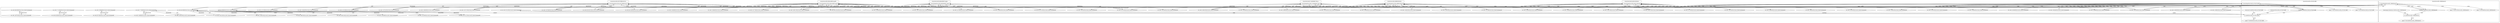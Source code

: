 digraph G {
	"10.1.80.1:53756#ServerID_OuterContainerID"->"1_fwatchdog#ServerID_667d78fb58-847xt"[ label="GET" ];
	"1_fwatchdog#ServerID_667d78fb58-847xt"->"10.1.80.1:53757#ServerID_OuterContainerID"[ label="RESPONSE" ];
	"10.1.80.1:53757#ServerID_OuterContainerID"->"1_fwatchdog#ServerID_667d78fb58-847xt"[ label="GET" ];
	"10.1.80.1:59040#ServerID_OuterContainerID"->"1_fwatchdog#ServerID_6dcbcc88d5-mp48t"[ label="GET" ];
	"1_fwatchdog#ServerID_6dcbcc88d5-mp48t"->"10.1.80.1:59040#ServerID_OuterContainerID"[ label="RESPONSE" ];
	"10.1.80.1:59038#ServerID_OuterContainerID"->"1_fwatchdog#ServerID_6dcbcc88d5-mp48t"[ label="GET" ];
	"1_fwatchdog#ServerID_667d78fb58-847xt"->"10.1.80.1:53756#ServerID_OuterContainerID"[ label="RESPONSE" ];
	"1_fwatchdog#ServerID_6dcbcc88d5-mp48t"->"10.1.80.1:59038#ServerID_OuterContainerID"[ label="RESPONSE" ];
	"10.1.80.1:52650#ServerID_OuterContainerID"->"1_fwatchdog#ServerID_8665dd9487-pdgrc"[ label="GET" ];
	"10.1.80.1:52648#ServerID_OuterContainerID"->"1_fwatchdog#ServerID_8665dd9487-pdgrc"[ label="GET" ];
	"1_fwatchdog#ServerID_8665dd9487-pdgrc"->"10.1.80.1:52648#ServerID_OuterContainerID"[ label="RESPONSE" ];
	"1_fwatchdog#ServerID_8665dd9487-pdgrc"->"10.1.80.1:52650#ServerID_OuterContainerID"[ label="RESPONSE" ];
	"10.1.80.1:49956#ServerID_OuterContainerID"->"1_fwatchdog#ServerID_76c96688d7-9bscs"[ label="GET" ];
	"1_fwatchdog#ServerID_76c96688d7-9bscs"->"10.1.80.1:49956#ServerID_OuterContainerID"[ label="RESPONSE" ];
	"10.1.80.1:49958#ServerID_OuterContainerID"->"1_fwatchdog#ServerID_76c96688d7-9bscs"[ label="GET" ];
	"1_fwatchdog#ServerID_76c96688d7-9bscs"->"10.1.80.1:49958#ServerID_OuterContainerID"[ label="RESPONSE" ];
	"10.1.80.1:53791#ServerID_OuterContainerID"->"1_fwatchdog#ServerID_667d78fb58-847xt"[ label="GET" ];
	"10.1.80.1:53790#ServerID_OuterContainerID"->"1_fwatchdog#ServerID_667d78fb58-847xt"[ label="GET" ];
	"1_fwatchdog#ServerID_667d78fb58-847xt"->"10.1.80.1:53791#ServerID_OuterContainerID"[ label="RESPONSE" ];
	"1_fwatchdog#ServerID_667d78fb58-847xt"->"10.1.80.1:53790#ServerID_OuterContainerID"[ label="RESPONSE" ];
	"10.1.80.1:59074#ServerID_OuterContainerID"->"1_fwatchdog#ServerID_6dcbcc88d5-mp48t"[ label="GET" ];
	"10.1.80.1:59072#ServerID_OuterContainerID"->"1_fwatchdog#ServerID_6dcbcc88d5-mp48t"[ label="GET" ];
	"1_fwatchdog#ServerID_6dcbcc88d5-mp48t"->"10.1.80.1:59074#ServerID_OuterContainerID"[ label="RESPONSE" ];
	"1_fwatchdog#ServerID_6dcbcc88d5-mp48t"->"10.1.80.1:59072#ServerID_OuterContainerID"[ label="RESPONSE" ];
	"10.1.80.1:52684#ServerID_OuterContainerID"->"1_fwatchdog#ServerID_8665dd9487-pdgrc"[ label="GET" ];
	"10.1.80.1:52682#ServerID_OuterContainerID"->"1_fwatchdog#ServerID_8665dd9487-pdgrc"[ label="GET" ];
	"1_fwatchdog#ServerID_8665dd9487-pdgrc"->"10.1.80.1:52684#ServerID_OuterContainerID"[ label="RESPONSE" ];
	"1_fwatchdog#ServerID_8665dd9487-pdgrc"->"10.1.80.1:52682#ServerID_OuterContainerID"[ label="RESPONSE" ];
	"10.1.80.183:52554#ServerID_OuterContainerID"->"1_fwatchdog#ServerID_6dcbcc88d5-mp48t"[ label="POST" ];
	"1_fwatchdog#ServerID_6dcbcc88d5-mp48t"->"gateway:8080#ServerID_OuterContainerID"[ label="POST" ];
	"1_fwatchdog#ServerID_6dcbcc88d5-mp48t"->"10.1.80.183:8080#ServerID_OuterContainerID"[ label="POST" ];
	"10.1.80.183:36476#ServerID_OuterContainerID"->"1_fwatchdog#ServerID_667d78fb58-847xt"[ label="POST" ];
	"1_fwatchdog#ServerID_667d78fb58-847xt"->"10.1.80.183:36476#ServerID_OuterContainerID"[ label="RESPONSE" ];
	"10.1.80.183:8080#ServerID_OuterContainerID"->"1_fwatchdog#ServerID_6dcbcc88d5-mp48t"[ label="RESPONSE" ];
	"gateway:8080#ServerID_OuterContainerID"->"1_fwatchdog#ServerID_6dcbcc88d5-mp48t"[ label="RESPONSE" ];
	"1_fwatchdog#ServerID_6dcbcc88d5-mp48t"->"10.1.80.183:52554#ServerID_OuterContainerID"[ label="RESPONSE" ];
	"10.1.80.1:50006#ServerID_OuterContainerID"->"1_fwatchdog#ServerID_76c96688d7-9bscs"[ label="GET" ];
	"10.1.80.1:50007#ServerID_OuterContainerID"->"1_fwatchdog#ServerID_76c96688d7-9bscs"[ label="GET" ];
	"1_fwatchdog#ServerID_76c96688d7-9bscs"->"10.1.80.1:50006#ServerID_OuterContainerID"[ label="RESPONSE" ];
	"1_fwatchdog#ServerID_76c96688d7-9bscs"->"10.1.80.1:50007#ServerID_OuterContainerID"[ label="RESPONSE" ];
	"10.1.80.183:52578#ServerID_OuterContainerID"->"1_fwatchdog#ServerID_6dcbcc88d5-mp48t"[ label="POST" ];
	"1_fwatchdog#ServerID_6dcbcc88d5-mp48t"->"gateway:8080#ServerID_OuterContainerID"[ label="POST" ];
	"1_fwatchdog#ServerID_6dcbcc88d5-mp48t"->"10.1.80.183:8080#ServerID_OuterContainerID"[ label="POST" ];
	"10.1.80.183:36500#ServerID_OuterContainerID"->"1_fwatchdog#ServerID_667d78fb58-847xt"[ label="POST" ];
	"1_fwatchdog#ServerID_667d78fb58-847xt"->"10.1.80.183:36500#ServerID_OuterContainerID"[ label="RESPONSE" ];
	"10.1.80.183:8080#ServerID_OuterContainerID"->"1_fwatchdog#ServerID_6dcbcc88d5-mp48t"[ label="RESPONSE" ];
	"gateway:8080#ServerID_OuterContainerID"->"1_fwatchdog#ServerID_6dcbcc88d5-mp48t"[ label="RESPONSE" ];
	"1_fwatchdog#ServerID_6dcbcc88d5-mp48t"->"10.1.80.183:52578#ServerID_OuterContainerID"[ label="RESPONSE" ];
	"10.1.80.1:53852#ServerID_OuterContainerID"->"1_fwatchdog#ServerID_667d78fb58-847xt"[ label="GET" ];
	"1_fwatchdog#ServerID_667d78fb58-847xt"->"10.1.80.1:53852#ServerID_OuterContainerID"[ label="RESPONSE" ];
	"10.1.80.1:53854#ServerID_OuterContainerID"->"1_fwatchdog#ServerID_667d78fb58-847xt"[ label="GET" ];
	"1_fwatchdog#ServerID_667d78fb58-847xt"->"10.1.80.1:53854#ServerID_OuterContainerID"[ label="RESPONSE" ];
	"10.1.80.1:59135#ServerID_OuterContainerID"->"1_fwatchdog#ServerID_6dcbcc88d5-mp48t"[ label="GET" ];
	"1_fwatchdog#ServerID_6dcbcc88d5-mp48t"->"10.1.80.1:59135#ServerID_OuterContainerID"[ label="RESPONSE" ];
	"10.1.80.1:59134#ServerID_OuterContainerID"->"1_fwatchdog#ServerID_6dcbcc88d5-mp48t"[ label="GET" ];
	"1_fwatchdog#ServerID_6dcbcc88d5-mp48t"->"10.1.80.1:59134#ServerID_OuterContainerID"[ label="RESPONSE" ];
	"10.1.80.1:52742#ServerID_OuterContainerID"->"1_fwatchdog#ServerID_8665dd9487-pdgrc"[ label="GET" ];
	"1_fwatchdog#ServerID_8665dd9487-pdgrc"->"10.1.80.1:52742#ServerID_OuterContainerID"[ label="RESPONSE" ];
	"10.1.80.1:52743#ServerID_OuterContainerID"->"1_fwatchdog#ServerID_8665dd9487-pdgrc"[ label="GET" ];
	"1_fwatchdog#ServerID_8665dd9487-pdgrc"->"10.1.80.1:52743#ServerID_OuterContainerID"[ label="RESPONSE" ];
	"10.1.80.1:50050#ServerID_OuterContainerID"->"1_fwatchdog#ServerID_76c96688d7-9bscs"[ label="GET" ];
	"10.1.80.1:50052#ServerID_OuterContainerID"->"1_fwatchdog#ServerID_76c96688d7-9bscs"[ label="GET" ];
	"10.1.80.1:52622#ServerID_OuterContainerID"->"1_fwatchdog#ServerID_d68681b9e3dc"[ label="read" ];
	"10.1.80.1:52624#ServerID_OuterContainerID"->"1_fwatchdog#ServerID_d68681b9e3dc"[ label="read" ];
	"1_fwatchdog#ServerID_d68681b9e3dc"->"10.1.80.1:52624#ServerID_OuterContainerID"[ label="write" ];
	"1_fwatchdog#ServerID_d68681b9e3dc"->"10.1.80.1:52622#ServerID_OuterContainerID"[ label="write" ];
	"10.1.80.1:49930#ServerID_OuterContainerID"->"1_fwatchdog#ServerID_bd3e51d82a9e"[ label="read" ];
	"10.1.80.1:49932#ServerID_OuterContainerID"->"1_fwatchdog#ServerID_bd3e51d82a9e"[ label="read" ];
	"1_fwatchdog#ServerID_bd3e51d82a9e"->"10.1.80.1:49932#ServerID_OuterContainerID"[ label="write" ];
	"1_fwatchdog#ServerID_bd3e51d82a9e"->"10.1.80.1:49930#ServerID_OuterContainerID"[ label="write" ];
	"1_fwatchdog#ServerID_76c96688d7-9bscs"->"10.1.80.1:50050#ServerID_OuterContainerID"[ label="RESPONSE" ];
	"1_fwatchdog#ServerID_76c96688d7-9bscs"->"10.1.80.1:50052#ServerID_OuterContainerID"[ label="RESPONSE" ];
	"10.1.80.1:53880#ServerID_OuterContainerID"->"1_fwatchdog#ServerID_667d78fb58-847xt"[ label="GET" ];
	"1_fwatchdog#ServerID_667d78fb58-847xt"->"10.1.80.1:53880#ServerID_OuterContainerID"[ label="RESPONSE" ];
	"10.1.80.1:53878#ServerID_OuterContainerID"->"1_fwatchdog#ServerID_667d78fb58-847xt"[ label="GET" ];
	"1_fwatchdog#ServerID_667d78fb58-847xt"->"10.1.80.1:53878#ServerID_OuterContainerID"[ label="RESPONSE" ];
	"10.1.80.1:59160#ServerID_OuterContainerID"->"1_fwatchdog#ServerID_6dcbcc88d5-mp48t"[ label="GET" ];
	"1_fwatchdog#ServerID_6dcbcc88d5-mp48t"->"10.1.80.1:59160#ServerID_OuterContainerID"[ label="RESPONSE" ];
	"10.1.80.1:59162#ServerID_OuterContainerID"->"1_fwatchdog#ServerID_6dcbcc88d5-mp48t"[ label="GET" ];
	"1_fwatchdog#ServerID_6dcbcc88d5-mp48t"->"10.1.80.1:59162#ServerID_OuterContainerID"[ label="RESPONSE" ];
	"10.1.80.1:52770#ServerID_OuterContainerID"->"1_fwatchdog#ServerID_8665dd9487-pdgrc"[ label="GET" ];
	"1_fwatchdog#ServerID_8665dd9487-pdgrc"->"10.1.80.1:52770#ServerID_OuterContainerID"[ label="RESPONSE" ];
	"10.1.80.1:52768#ServerID_OuterContainerID"->"1_fwatchdog#ServerID_8665dd9487-pdgrc"[ label="GET" ];
	"1_fwatchdog#ServerID_8665dd9487-pdgrc"->"10.1.80.1:52768#ServerID_OuterContainerID"[ label="RESPONSE" ];
	"10.1.80.1:50076#ServerID_OuterContainerID"->"1_fwatchdog#ServerID_76c96688d7-9bscs"[ label="GET" ];
	"1_fwatchdog#ServerID_76c96688d7-9bscs"->"10.1.80.1:50076#ServerID_OuterContainerID"[ label="RESPONSE" ];
	"10.1.80.1:50078#ServerID_OuterContainerID"->"1_fwatchdog#ServerID_76c96688d7-9bscs"[ label="GET" ];
	"1_fwatchdog#ServerID_76c96688d7-9bscs"->"10.1.80.1:50078#ServerID_OuterContainerID"[ label="RESPONSE" ];
	"10.1.80.1:53757#ServerID_OuterContainerID"->"1_fwatchdog#ServerID_1f4f60deee3d"[ label="read" ];
	"1_fwatchdog#ServerID_1f4f60deee3d"->"10.1.80.1:53757#ServerID_OuterContainerID"[ label="write" ];
	"10.1.80.1:53756#ServerID_OuterContainerID"->"1_fwatchdog#ServerID_1f4f60deee3d"[ label="read" ];
	"10.1.80.1:59040#ServerID_OuterContainerID"->"1_fwatchdog#ServerID_e47e2b15aff4"[ label="read" ];
	"1_fwatchdog#ServerID_1f4f60deee3d"->"10.1.80.1:53756#ServerID_OuterContainerID"[ label="write" ];
	"10.1.80.1:59038#ServerID_OuterContainerID"->"1_fwatchdog#ServerID_e47e2b15aff4"[ label="read" ];
	"1_fwatchdog#ServerID_e47e2b15aff4"->"10.1.80.1:59038#ServerID_OuterContainerID"[ label="write" ];
	"1_fwatchdog#ServerID_e47e2b15aff4"->"10.1.80.1:59040#ServerID_OuterContainerID"[ label="write" ];
	"10.1.80.1:52648#ServerID_OuterContainerID"->"1_fwatchdog#ServerID_d68681b9e3dc"[ label="read" ];
	"10.1.80.1:52650#ServerID_OuterContainerID"->"1_fwatchdog#ServerID_d68681b9e3dc"[ label="read" ];
	"1_fwatchdog#ServerID_d68681b9e3dc"->"10.1.80.1:52650#ServerID_OuterContainerID"[ label="write" ];
	"1_fwatchdog#ServerID_d68681b9e3dc"->"10.1.80.1:52648#ServerID_OuterContainerID"[ label="write" ];
	"10.1.80.1:49956#ServerID_OuterContainerID"->"1_fwatchdog#ServerID_bd3e51d82a9e"[ label="read" ];
	"1_fwatchdog#ServerID_bd3e51d82a9e"->"10.1.80.1:49956#ServerID_OuterContainerID"[ label="write" ];
	"10.1.80.1:49958#ServerID_OuterContainerID"->"1_fwatchdog#ServerID_bd3e51d82a9e"[ label="read" ];
	"1_fwatchdog#ServerID_bd3e51d82a9e"->"10.1.80.1:49958#ServerID_OuterContainerID"[ label="write" ];
	"10.1.80.1:53790#ServerID_OuterContainerID"->"1_fwatchdog#ServerID_1f4f60deee3d"[ label="read" ];
	"1_fwatchdog#ServerID_1f4f60deee3d"->"10.1.80.1:53791#ServerID_OuterContainerID"[ label="write" ];
	"10.1.80.1:53791#ServerID_OuterContainerID"->"1_fwatchdog#ServerID_1f4f60deee3d"[ label="read" ];
	"1_fwatchdog#ServerID_1f4f60deee3d"->"10.1.80.1:53790#ServerID_OuterContainerID"[ label="write" ];
	"10.1.80.1:59072#ServerID_OuterContainerID"->"1_fwatchdog#ServerID_e47e2b15aff4"[ label="read" ];
	"10.1.80.1:59074#ServerID_OuterContainerID"->"1_fwatchdog#ServerID_e47e2b15aff4"[ label="read" ];
	"1_fwatchdog#ServerID_e47e2b15aff4"->"10.1.80.1:59074#ServerID_OuterContainerID"[ label="write" ];
	"1_fwatchdog#ServerID_e47e2b15aff4"->"10.1.80.1:59072#ServerID_OuterContainerID"[ label="write" ];
	"10.1.80.1:52682#ServerID_OuterContainerID"->"1_fwatchdog#ServerID_d68681b9e3dc"[ label="read" ];
	"10.1.80.1:52684#ServerID_OuterContainerID"->"1_fwatchdog#ServerID_d68681b9e3dc"[ label="read" ];
	"1_fwatchdog#ServerID_d68681b9e3dc"->"10.1.80.1:52682#ServerID_OuterContainerID"[ label="write" ];
	"10.1.80.183:52554#ServerID_OuterContainerID"->"1_fwatchdog#ServerID_e47e2b15aff4"[ label="read" ];
	"1_fwatchdog#ServerID_d68681b9e3dc"->"10.1.80.1:52684#ServerID_OuterContainerID"[ label="write" ];
	"1_fwatchdog#ServerID_e47e2b15aff4"->"pipe:[77302195]#ServerID_e47e2b15aff4"[ label="write" ];
	"1_fwatchdog#ServerID_e47e2b15aff4"->"localhost:3000#ServerID_e47e2b15aff4"[ label="connect" ];
	"localhost:3000#ServerID_e47e2b15aff4"->"1_fwatchdog#ServerID_e47e2b15aff4"[ label="read" ];
	"1_fwatchdog#ServerID_e47e2b15aff4"->"localhost:3000#ServerID_e47e2b15aff4"[ label="write" ];
	"9_node#ServerID_e47e2b15aff4"->"pipe:[77303685]#ServerID_e47e2b15aff4"[ label="write" ];
	"localhost:3000#ServerID_e47e2b15aff4"->"9_node#ServerID_e47e2b15aff4"[ label="read" ];
	"/etc/hosts#ServerID_e47e2b15aff4"->"9_node#ServerID_e47e2b15aff4"[ label="read" ];
	"/etc/resolv.conf#ServerID_e47e2b15aff4"->"9_node#ServerID_e47e2b15aff4"[ label="read" ];
	"9_node#ServerID_e47e2b15aff4"->"10.152.183.10:53#ServerID_OuterContainerID"[ label="sendto" ];
	"10.152.183.10:53#ServerID_OuterContainerID"->"9_node#ServerID_e47e2b15aff4"[ label="recvfrom" ];
	"1_fwatchdog#ServerID_1f4f60deee3d"->"localhost:3000#ServerID_1f4f60deee3d"[ label="connect" ];
	"9_node#ServerID_e47e2b15aff4"->"gateway:8080#ServerID_OuterContainerID"[ label="connect" ];
	"10.1.80.183:36476#ServerID_OuterContainerID"->"1_fwatchdog#ServerID_1f4f60deee3d"[ label="read" ];
	"1_fwatchdog#ServerID_1f4f60deee3d"->"pipe:[77303347]#ServerID_1f4f60deee3d"[ label="write" ];
	"1_fwatchdog#ServerID_1f4f60deee3d"->"localhost:3000#ServerID_1f4f60deee3d"[ label="write" ];
	"localhost:3000#ServerID_1f4f60deee3d"->"1_fwatchdog#ServerID_1f4f60deee3d"[ label="read" ];
	"localhost:3000#ServerID_1f4f60deee3d"->"10_node#ServerID_1f4f60deee3d"[ label="read" ];
	"10_node#ServerID_1f4f60deee3d"->"pipe:[77302348]#ServerID_1f4f60deee3d"[ label="write" ];
	"1_fwatchdog#ServerID_1f4f60deee3d"->"pipe:[77303348]#ServerID_1f4f60deee3d"[ label="write" ];
	"1_fwatchdog#ServerID_1f4f60deee3d"->"10.1.80.183:36476#ServerID_OuterContainerID"[ label="write" ];
	"gateway:8080#ServerID_OuterContainerID"->"9_node#ServerID_e47e2b15aff4"[ label="read" ];
	"1_fwatchdog#ServerID_e47e2b15aff4"->"pipe:[77302196]#ServerID_e47e2b15aff4"[ label="write" ];
	"1_fwatchdog#ServerID_e47e2b15aff4"->"10.1.80.183:52554#ServerID_OuterContainerID"[ label="write" ];
	"10.1.80.1:50006#ServerID_OuterContainerID"->"1_fwatchdog#ServerID_bd3e51d82a9e"[ label="read" ];
	"10.1.80.1:50007#ServerID_OuterContainerID"->"1_fwatchdog#ServerID_bd3e51d82a9e"[ label="read" ];
	"1_fwatchdog#ServerID_bd3e51d82a9e"->"10.1.80.1:50006#ServerID_OuterContainerID"[ label="write" ];
	"1_fwatchdog#ServerID_bd3e51d82a9e"->"10.1.80.1:50007#ServerID_OuterContainerID"[ label="write" ];
	"10.1.80.183:52578#ServerID_OuterContainerID"->"1_fwatchdog#ServerID_e47e2b15aff4"[ label="read" ];
	"10.1.80.183:36500#ServerID_OuterContainerID"->"1_fwatchdog#ServerID_1f4f60deee3d"[ label="read" ];
	"/home/app/credentials.txt#ServerID_1f4f60deee3d"->"10_node#ServerID_1f4f60deee3d"[ label="read" ];
	"1_fwatchdog#ServerID_1f4f60deee3d"->"10.1.80.183:36500#ServerID_OuterContainerID"[ label="write" ];
	"1_fwatchdog#ServerID_e47e2b15aff4"->"10.1.80.183:52578#ServerID_OuterContainerID"[ label="write" ];
	"10.1.80.1:53854#ServerID_OuterContainerID"->"1_fwatchdog#ServerID_1f4f60deee3d"[ label="read" ];
	"10.1.80.1:53852#ServerID_OuterContainerID"->"1_fwatchdog#ServerID_1f4f60deee3d"[ label="read" ];
	"1_fwatchdog#ServerID_1f4f60deee3d"->"10.1.80.1:53852#ServerID_OuterContainerID"[ label="write" ];
	"1_fwatchdog#ServerID_1f4f60deee3d"->"10.1.80.1:53854#ServerID_OuterContainerID"[ label="write" ];
	"1_fwatchdog#ServerID_e47e2b15aff4"->"10.1.80.1:59135#ServerID_OuterContainerID"[ label="write" ];
	"10.1.80.1:59135#ServerID_OuterContainerID"->"1_fwatchdog#ServerID_e47e2b15aff4"[ label="read" ];
	"10.1.80.1:59134#ServerID_OuterContainerID"->"1_fwatchdog#ServerID_e47e2b15aff4"[ label="read" ];
	"1_fwatchdog#ServerID_d68681b9e3dc"->"10.1.80.1:52743#ServerID_OuterContainerID"[ label="write" ];
	"1_fwatchdog#ServerID_e47e2b15aff4"->"10.1.80.1:59134#ServerID_OuterContainerID"[ label="write" ];
	"10.1.80.1:52742#ServerID_OuterContainerID"->"1_fwatchdog#ServerID_d68681b9e3dc"[ label="read" ];
	"1_fwatchdog#ServerID_d68681b9e3dc"->"10.1.80.1:52742#ServerID_OuterContainerID"[ label="write" ];
	"10.1.80.1:52743#ServerID_OuterContainerID"->"1_fwatchdog#ServerID_d68681b9e3dc"[ label="read" ];
	"10.1.80.1:50050#ServerID_OuterContainerID"->"1_fwatchdog#ServerID_bd3e51d82a9e"[ label="read" ];
	"10.1.80.1:50052#ServerID_OuterContainerID"->"1_fwatchdog#ServerID_bd3e51d82a9e"[ label="read" ];
	"1_fwatchdog#ServerID_bd3e51d82a9e"->"10.1.80.1:50050#ServerID_OuterContainerID"[ label="write" ];
	"10.1.80.1:53880#ServerID_OuterContainerID"->"1_fwatchdog#ServerID_1f4f60deee3d"[ label="read" ];
	"1_fwatchdog#ServerID_bd3e51d82a9e"->"10.1.80.1:50052#ServerID_OuterContainerID"[ label="write" ];
	"10.1.80.1:53878#ServerID_OuterContainerID"->"1_fwatchdog#ServerID_1f4f60deee3d"[ label="read" ];
	"1_fwatchdog#ServerID_1f4f60deee3d"->"10.1.80.1:53880#ServerID_OuterContainerID"[ label="write" ];
	"1_fwatchdog#ServerID_1f4f60deee3d"->"10.1.80.1:53878#ServerID_OuterContainerID"[ label="write" ];
	"10.1.80.1:59162#ServerID_OuterContainerID"->"1_fwatchdog#ServerID_e47e2b15aff4"[ label="read" ];
	"10.1.80.1:59160#ServerID_OuterContainerID"->"1_fwatchdog#ServerID_e47e2b15aff4"[ label="read" ];
	"1_fwatchdog#ServerID_e47e2b15aff4"->"10.1.80.1:59160#ServerID_OuterContainerID"[ label="write" ];
	"1_fwatchdog#ServerID_e47e2b15aff4"->"10.1.80.1:59162#ServerID_OuterContainerID"[ label="write" ];
	"10.1.80.1:52768#ServerID_OuterContainerID"->"1_fwatchdog#ServerID_d68681b9e3dc"[ label="read" ];
	"1_fwatchdog#ServerID_d68681b9e3dc"->"10.1.80.1:52770#ServerID_OuterContainerID"[ label="write" ];
	"10.1.80.1:52770#ServerID_OuterContainerID"->"1_fwatchdog#ServerID_d68681b9e3dc"[ label="read" ];
	"1_fwatchdog#ServerID_d68681b9e3dc"->"10.1.80.1:52768#ServerID_OuterContainerID"[ label="write" ];
	"10.1.80.1:50078#ServerID_OuterContainerID"->"1_fwatchdog#ServerID_bd3e51d82a9e"[ label="read" ];
	"10.1.80.1:50076#ServerID_OuterContainerID"->"1_fwatchdog#ServerID_bd3e51d82a9e"[ label="read" ];
	"1_fwatchdog#ServerID_bd3e51d82a9e"->"10.1.80.1:50076#ServerID_OuterContainerID"[ label="write" ];
	"10.1.80.1:53903#ServerID_OuterContainerID"->"1_fwatchdog#ServerID_1f4f60deee3d"[ label="read" ];
	"1_fwatchdog#ServerID_1f4f60deee3d"->"10.1.80.1:53902#ServerID_OuterContainerID"[ label="write" ];
	"1_fwatchdog#ServerID_bd3e51d82a9e"->"10.1.80.1:50078#ServerID_OuterContainerID"[ label="write" ];
	"10.1.80.1:53902#ServerID_OuterContainerID"->"1_fwatchdog#ServerID_1f4f60deee3d"[ label="read" ];
	"10.1.80.1:59186#ServerID_OuterContainerID"->"1_fwatchdog#ServerID_e47e2b15aff4"[ label="read" ];
	"1_fwatchdog#ServerID_1f4f60deee3d"->"10.1.80.1:53903#ServerID_OuterContainerID"[ label="write" ];
	"10.1.80.1:59184#ServerID_OuterContainerID"->"1_fwatchdog#ServerID_e47e2b15aff4"[ label="read" ];
	"1_fwatchdog#ServerID_e47e2b15aff4"->"10.1.80.1:59186#ServerID_OuterContainerID"[ label="write" ];
	"1_fwatchdog#ServerID_e47e2b15aff4"->"10.1.80.1:59184#ServerID_OuterContainerID"[ label="write" ];
	"10.1.80.1:52796#ServerID_OuterContainerID"->"1_fwatchdog#ServerID_d68681b9e3dc"[ label="read" ];
	"10.1.80.1:52794#ServerID_OuterContainerID"->"1_fwatchdog#ServerID_d68681b9e3dc"[ label="read" ];
	"1_fwatchdog#ServerID_d68681b9e3dc"->"10.1.80.1:52796#ServerID_OuterContainerID"[ label="write" ];
	"1_fwatchdog#ServerID_d68681b9e3dc"->"10.1.80.1:52794#ServerID_OuterContainerID"[ label="write" ];
	"10.1.80.1:50103#ServerID_OuterContainerID"->"1_fwatchdog#ServerID_bd3e51d82a9e"[ label="read" ];
	"10.1.80.1:50102#ServerID_OuterContainerID"->"1_fwatchdog#ServerID_bd3e51d82a9e"[ label="read" ];
	"1_fwatchdog#ServerID_bd3e51d82a9e"->"10.1.80.1:50103#ServerID_OuterContainerID"[ label="write" ];
	"1_fwatchdog#ServerID_bd3e51d82a9e"->"10.1.80.1:50102#ServerID_OuterContainerID"[ label="write" ];
	"10.1.80.177:9090#ServerID_OuterContainerID"->"10.1.80.1:44906#ServerID_OuterContainerID"[ label="RESPONSE" ];
	"10.1.80.1:44906#ServerID_OuterContainerID"->"10.1.80.177:9090#ServerID_OuterContainerID"[ label="GET" ];
	"10.1.80.1:44916#ServerID_OuterContainerID"->"10.1.80.177:9090#ServerID_OuterContainerID"[ label="GET" ];
	"10.1.80.177:9090#ServerID_OuterContainerID"->"10.1.80.1:44916#ServerID_OuterContainerID"[ label="RESPONSE" ];
	"10.1.80.1:54012#ServerID_OuterContainerID"->"10.1.80.183:8080#ServerID_OuterContainerID"[ label="GET" ];
	"10.1.80.183:8080#ServerID_OuterContainerID"->"10.1.80.1:54012#ServerID_OuterContainerID"[ label="RESPONSE" ];
	"10.1.80.1:39468#ServerID_OuterContainerID"->"10.1.80.187:9093#ServerID_OuterContainerID"[ label="GET" ];
	"10.1.80.187:9093#ServerID_OuterContainerID"->"10.1.80.1:39468#ServerID_OuterContainerID"[ label="RESPONSE" ];
	"10.1.80.1:54022#ServerID_OuterContainerID"->"10.1.80.183:8080#ServerID_OuterContainerID"[ label="GET" ];
	"10.1.80.183:8080#ServerID_OuterContainerID"->"10.1.80.1:54022#ServerID_OuterContainerID"[ label="RESPONSE" ];
	"10.1.80.177:32930#ServerID_OuterContainerID"->"10.1.80.183:8082#ServerID_OuterContainerID"[ label="GET" ];
	"10.1.80.183:8082#ServerID_OuterContainerID"->"10.1.80.177:32930#ServerID_OuterContainerID"[ label="RESPONSE" ];
	"10.1.80.1:25148#ServerID_OuterContainerID"->"10.1.80.183:8080#ServerID_OuterContainerID"[ label="POST" ];
	"10.1.80.183:8080#ServerID_OuterContainerID"->"10.1.80.1:25148#ServerID_OuterContainerID"[ label="RESPONSE" ];
	"10.1.80.183:8080#ServerID_OuterContainerID"->"10.0.88.125:31112#ServerID_OuterContainerID"[ label="RESPONSE" ];
	"10.1.80.180:8000#ServerID_OuterContainerID"->"10.1.80.1:48718#ServerID_OuterContainerID"[ label="RESPONSE" ];
	"10.1.80.1:48718#ServerID_OuterContainerID"->"10.1.80.180:8000#ServerID_OuterContainerID"[ label="GET" ];
	"10.1.80.1:38879#ServerID_OuterContainerID"->"10.1.80.183:8080#ServerID_OuterContainerID"[ label="POST" ];
	"10.1.80.183:8080#ServerID_OuterContainerID"->"10.1.80.1:38879#ServerID_OuterContainerID"[ label="RESPONSE" ];
	"10.1.80.183:8080#ServerID_OuterContainerID"->"10.0.88.125:31112#ServerID_OuterContainerID"[ label="RESPONSE" ];
	"10.1.80.183:8080#ServerID_OuterContainerID"->"10.1.80.1:54108#ServerID_OuterContainerID"[ label="RESPONSE" ];
	"10.1.80.1:54108#ServerID_OuterContainerID"->"10.1.80.183:8080#ServerID_OuterContainerID"[ label="GET" ];
	"10.1.80.1:54132#ServerID_OuterContainerID"->"10.1.80.183:8080#ServerID_OuterContainerID"[ label="GET" ];
	"10.1.80.183:8080#ServerID_OuterContainerID"->"10.1.80.1:54132#ServerID_OuterContainerID"[ label="RESPONSE" ];
	subgraph "clusterServerID_1f4f60deee3d" {
	label="clusterServerID_1f4f60deee3d";
	"/home/app/credentials.txt#ServerID_1f4f60deee3d" [ shape=ellipse ];
	"10_node#ServerID_1f4f60deee3d" [ shape=box ];
	"1_fwatchdog#ServerID_1f4f60deee3d" [ shape=box ];
	"localhost:3000#ServerID_1f4f60deee3d" [ shape=diamond ];
	"pipe:[77302348]#ServerID_1f4f60deee3d" [ shape=ellipse ];
	"pipe:[77303347]#ServerID_1f4f60deee3d" [ shape=ellipse ];
	"pipe:[77303348]#ServerID_1f4f60deee3d" [ shape=ellipse ];

}
;
	subgraph "clusterServerID_667d78fb58-847xt" {
	label="clusterServerID_667d78fb58-847xt";
	"1_fwatchdog#ServerID_667d78fb58-847xt" [ shape=box ];

}
;
	subgraph "clusterServerID_6dcbcc88d5-mp48t" {
	label="clusterServerID_6dcbcc88d5-mp48t";
	"1_fwatchdog#ServerID_6dcbcc88d5-mp48t" [ shape=box ];

}
;
	subgraph "clusterServerID_76c96688d7-9bscs" {
	label="clusterServerID_76c96688d7-9bscs";
	"1_fwatchdog#ServerID_76c96688d7-9bscs" [ shape=box ];

}
;
	subgraph "clusterServerID_8665dd9487-pdgrc" {
	label="clusterServerID_8665dd9487-pdgrc";
	"1_fwatchdog#ServerID_8665dd9487-pdgrc" [ shape=box ];

}
;
	subgraph "clusterServerID_OuterContainerID" {
	label="clusterServerID_OuterContainerID";
	"10.0.88.125:31112#ServerID_OuterContainerID" [ shape=diamond ];
	"10.1.80.177:32930#ServerID_OuterContainerID" [ shape=diamond ];
	"10.1.80.177:9090#ServerID_OuterContainerID" [ shape=diamond ];
	"10.1.80.180:8000#ServerID_OuterContainerID" [ shape=diamond ];
	"10.1.80.183:36476#ServerID_OuterContainerID" [ shape=diamond ];
	"10.1.80.183:36500#ServerID_OuterContainerID" [ shape=diamond ];
	"10.1.80.183:52554#ServerID_OuterContainerID" [ shape=diamond ];
	"10.1.80.183:52578#ServerID_OuterContainerID" [ shape=diamond ];
	"10.1.80.183:8080#ServerID_OuterContainerID" [ shape=diamond ];
	"10.1.80.183:8082#ServerID_OuterContainerID" [ shape=diamond ];
	"10.1.80.187:9093#ServerID_OuterContainerID" [ shape=diamond ];
	"10.1.80.1:25148#ServerID_OuterContainerID" [ shape=diamond ];
	"10.1.80.1:38879#ServerID_OuterContainerID" [ shape=diamond ];
	"10.1.80.1:39468#ServerID_OuterContainerID" [ shape=diamond ];
	"10.1.80.1:44906#ServerID_OuterContainerID" [ shape=diamond ];
	"10.1.80.1:44916#ServerID_OuterContainerID" [ shape=diamond ];
	"10.1.80.1:48718#ServerID_OuterContainerID" [ shape=diamond ];
	"10.1.80.1:49930#ServerID_OuterContainerID" [ shape=diamond ];
	"10.1.80.1:49932#ServerID_OuterContainerID" [ shape=diamond ];
	"10.1.80.1:49956#ServerID_OuterContainerID" [ shape=diamond ];
	"10.1.80.1:49958#ServerID_OuterContainerID" [ shape=diamond ];
	"10.1.80.1:50006#ServerID_OuterContainerID" [ shape=diamond ];
	"10.1.80.1:50007#ServerID_OuterContainerID" [ shape=diamond ];
	"10.1.80.1:50050#ServerID_OuterContainerID" [ shape=diamond ];
	"10.1.80.1:50052#ServerID_OuterContainerID" [ shape=diamond ];
	"10.1.80.1:50076#ServerID_OuterContainerID" [ shape=diamond ];
	"10.1.80.1:50078#ServerID_OuterContainerID" [ shape=diamond ];
	"10.1.80.1:50102#ServerID_OuterContainerID" [ shape=diamond ];
	"10.1.80.1:50103#ServerID_OuterContainerID" [ shape=diamond ];
	"10.1.80.1:52622#ServerID_OuterContainerID" [ shape=diamond ];
	"10.1.80.1:52624#ServerID_OuterContainerID" [ shape=diamond ];
	"10.1.80.1:52648#ServerID_OuterContainerID" [ shape=diamond ];
	"10.1.80.1:52650#ServerID_OuterContainerID" [ shape=diamond ];
	"10.1.80.1:52682#ServerID_OuterContainerID" [ shape=diamond ];
	"10.1.80.1:52684#ServerID_OuterContainerID" [ shape=diamond ];
	"10.1.80.1:52742#ServerID_OuterContainerID" [ shape=diamond ];
	"10.1.80.1:52743#ServerID_OuterContainerID" [ shape=diamond ];
	"10.1.80.1:52768#ServerID_OuterContainerID" [ shape=diamond ];
	"10.1.80.1:52770#ServerID_OuterContainerID" [ shape=diamond ];
	"10.1.80.1:52794#ServerID_OuterContainerID" [ shape=diamond ];
	"10.1.80.1:52796#ServerID_OuterContainerID" [ shape=diamond ];
	"10.1.80.1:53756#ServerID_OuterContainerID" [ shape=diamond ];
	"10.1.80.1:53757#ServerID_OuterContainerID" [ shape=diamond ];
	"10.1.80.1:53790#ServerID_OuterContainerID" [ shape=diamond ];
	"10.1.80.1:53791#ServerID_OuterContainerID" [ shape=diamond ];
	"10.1.80.1:53852#ServerID_OuterContainerID" [ shape=diamond ];
	"10.1.80.1:53854#ServerID_OuterContainerID" [ shape=diamond ];
	"10.1.80.1:53878#ServerID_OuterContainerID" [ shape=diamond ];
	"10.1.80.1:53880#ServerID_OuterContainerID" [ shape=diamond ];
	"10.1.80.1:53902#ServerID_OuterContainerID" [ shape=diamond ];
	"10.1.80.1:53903#ServerID_OuterContainerID" [ shape=diamond ];
	"10.1.80.1:54012#ServerID_OuterContainerID" [ shape=diamond ];
	"10.1.80.1:54022#ServerID_OuterContainerID" [ shape=diamond ];
	"10.1.80.1:54108#ServerID_OuterContainerID" [ shape=diamond ];
	"10.1.80.1:54132#ServerID_OuterContainerID" [ shape=diamond ];
	"10.1.80.1:59038#ServerID_OuterContainerID" [ shape=diamond ];
	"10.1.80.1:59040#ServerID_OuterContainerID" [ shape=diamond ];
	"10.1.80.1:59072#ServerID_OuterContainerID" [ shape=diamond ];
	"10.1.80.1:59074#ServerID_OuterContainerID" [ shape=diamond ];
	"10.1.80.1:59134#ServerID_OuterContainerID" [ shape=diamond ];
	"10.1.80.1:59135#ServerID_OuterContainerID" [ shape=diamond ];
	"10.1.80.1:59160#ServerID_OuterContainerID" [ shape=diamond ];
	"10.1.80.1:59162#ServerID_OuterContainerID" [ shape=diamond ];
	"10.1.80.1:59184#ServerID_OuterContainerID" [ shape=diamond ];
	"10.1.80.1:59186#ServerID_OuterContainerID" [ shape=diamond ];
	"10.152.183.10:53#ServerID_OuterContainerID" [ shape=diamond ];
	"gateway:8080#ServerID_OuterContainerID" [ shape=diamond ];

}
;
	subgraph "clusterServerID_bd3e51d82a9e" {
	label="clusterServerID_bd3e51d82a9e";
	"1_fwatchdog#ServerID_bd3e51d82a9e" [ shape=box ];

}
;
	subgraph "clusterServerID_d68681b9e3dc" {
	label="clusterServerID_d68681b9e3dc";
	"1_fwatchdog#ServerID_d68681b9e3dc" [ shape=box ];

}
;
	subgraph "clusterServerID_e47e2b15aff4" {
	label="clusterServerID_e47e2b15aff4";
	"/etc/hosts#ServerID_e47e2b15aff4" [ shape=ellipse ];
	"/etc/resolv.conf#ServerID_e47e2b15aff4" [ shape=ellipse ];
	"1_fwatchdog#ServerID_e47e2b15aff4" [ shape=box ];
	"9_node#ServerID_e47e2b15aff4" [ shape=box ];
	"localhost:3000#ServerID_e47e2b15aff4" [ shape=diamond ];
	"pipe:[77302195]#ServerID_e47e2b15aff4" [ shape=ellipse ];
	"pipe:[77302196]#ServerID_e47e2b15aff4" [ shape=ellipse ];
	"pipe:[77303685]#ServerID_e47e2b15aff4" [ shape=ellipse ];

}
;

}
